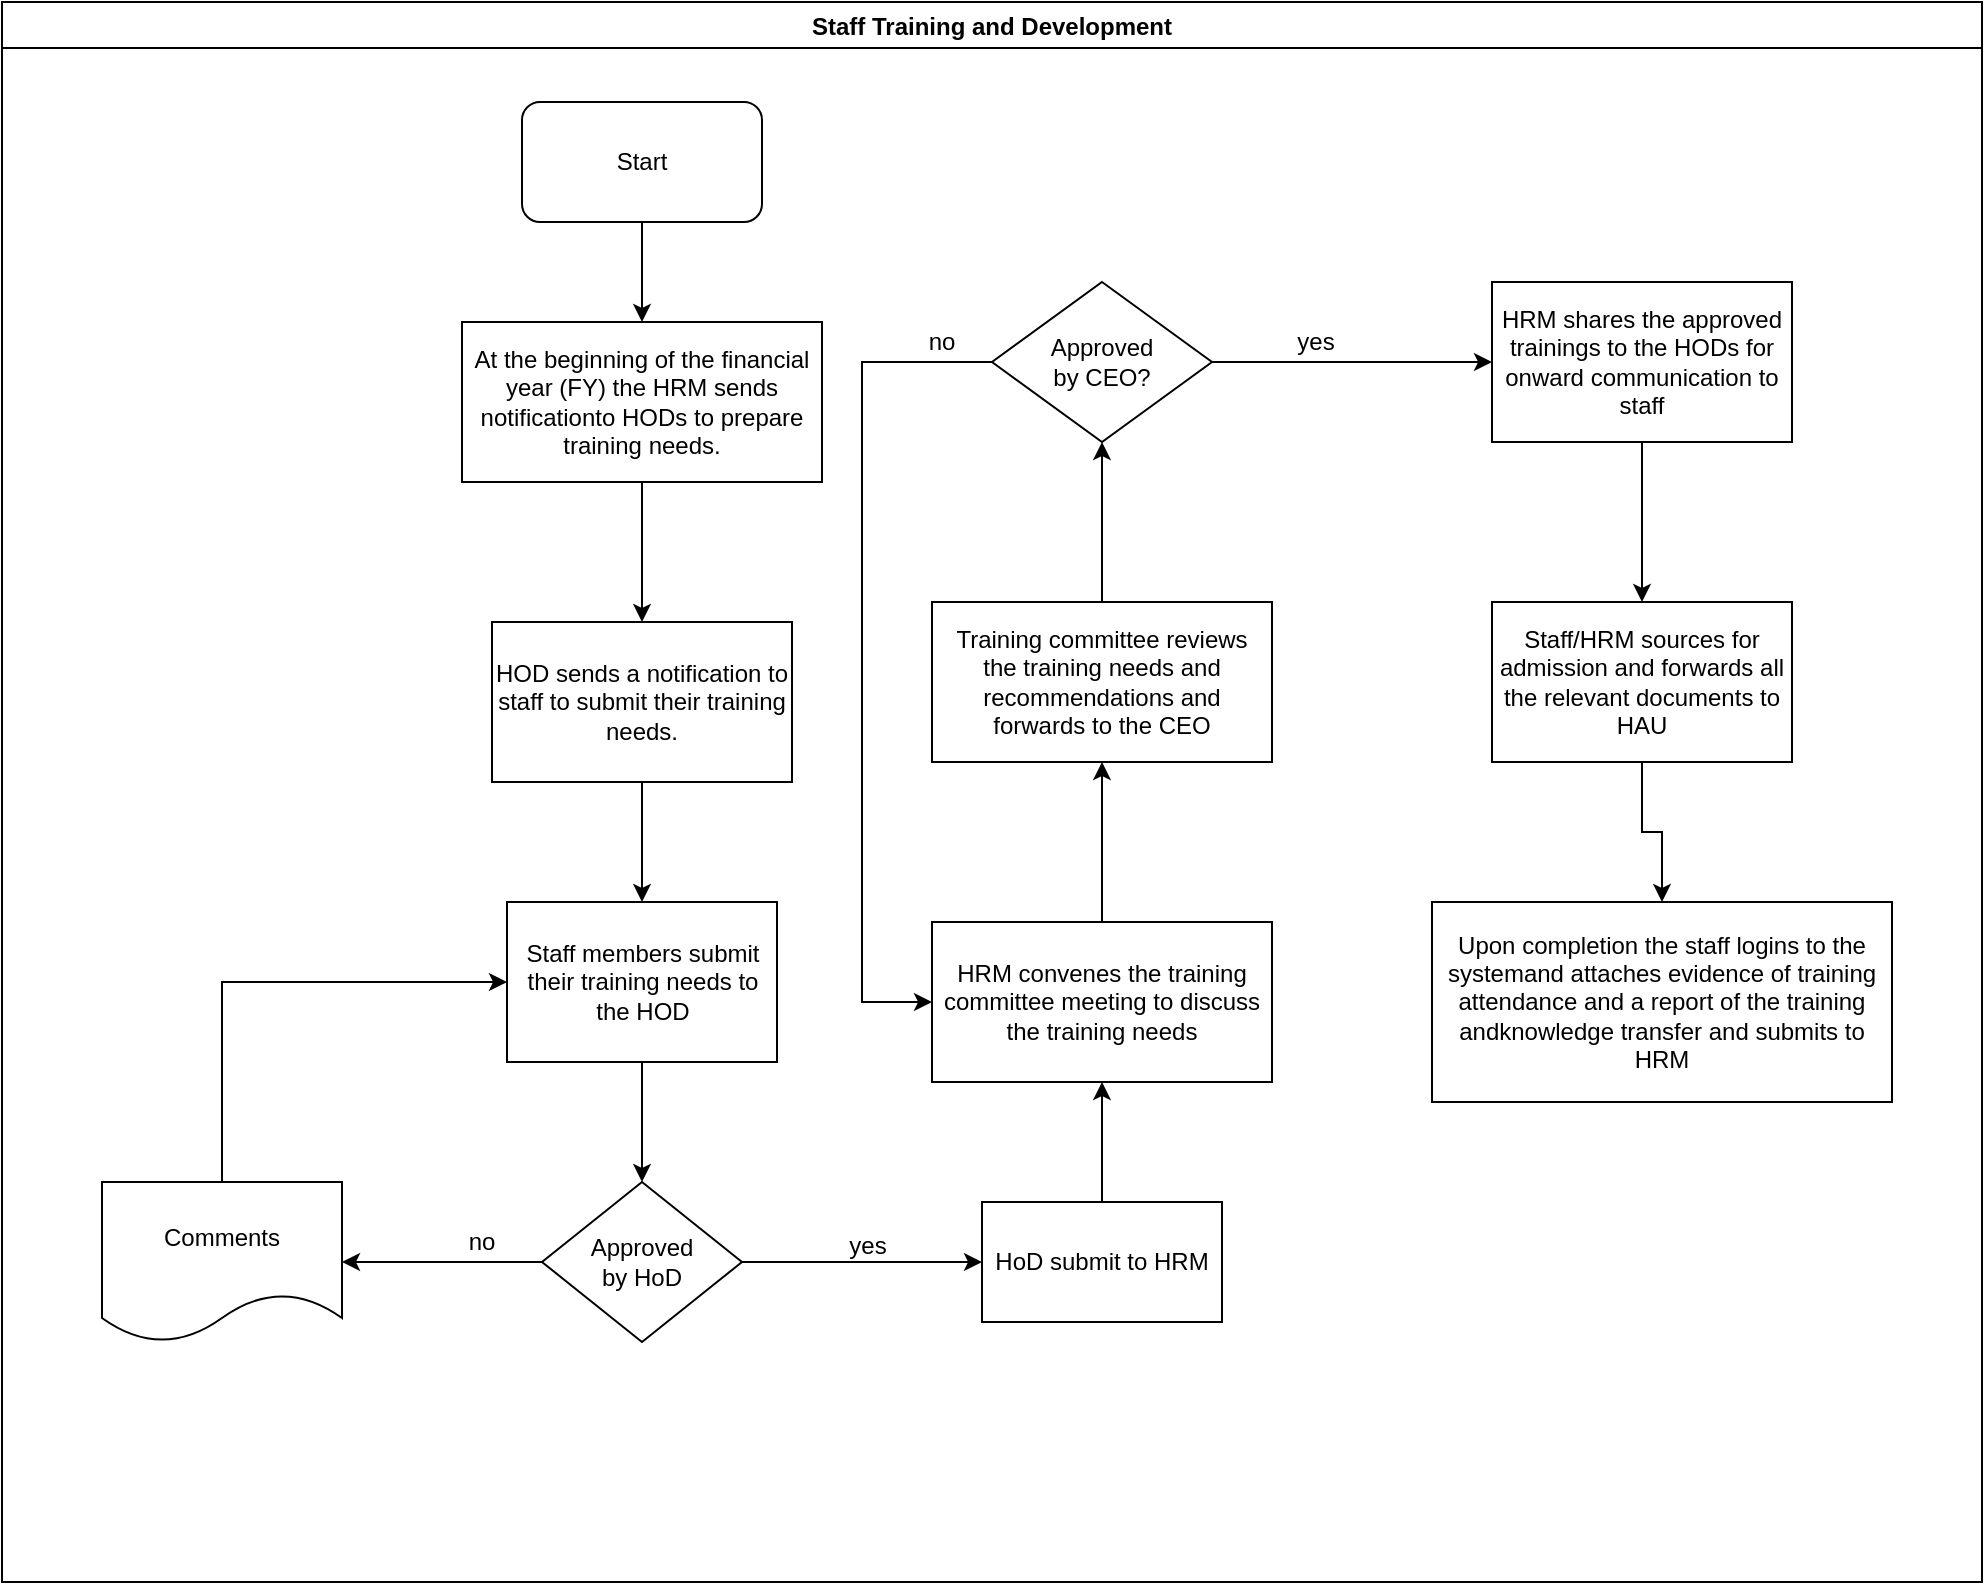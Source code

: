 <mxfile version="14.9.3" type="github">
  <diagram id="8RQdaqb4-Wvy7M-p6WN6" name="Page-1">
    <mxGraphModel dx="1038" dy="508" grid="1" gridSize="10" guides="1" tooltips="1" connect="1" arrows="1" fold="1" page="1" pageScale="1" pageWidth="1169" pageHeight="827" math="0" shadow="0">
      <root>
        <mxCell id="0" />
        <mxCell id="1" parent="0" />
        <mxCell id="pk6nwwlZHEK9yg3PulME-1" value="Staff Training and Development " style="swimlane;" vertex="1" parent="1">
          <mxGeometry x="20" y="20" width="990" height="790" as="geometry" />
        </mxCell>
        <mxCell id="pk6nwwlZHEK9yg3PulME-2" value="Start" style="rounded=1;whiteSpace=wrap;html=1;" vertex="1" parent="pk6nwwlZHEK9yg3PulME-1">
          <mxGeometry x="260" y="50" width="120" height="60" as="geometry" />
        </mxCell>
        <mxCell id="pk6nwwlZHEK9yg3PulME-7" value="" style="edgeStyle=orthogonalEdgeStyle;rounded=0;orthogonalLoop=1;jettySize=auto;html=1;" edge="1" parent="pk6nwwlZHEK9yg3PulME-1" source="pk6nwwlZHEK9yg3PulME-5" target="pk6nwwlZHEK9yg3PulME-6">
          <mxGeometry relative="1" as="geometry" />
        </mxCell>
        <mxCell id="pk6nwwlZHEK9yg3PulME-5" value="&lt;span lang=&quot;EN-GB&quot;&gt;At the beginning of the financial year (FY) the HRM sends notificationto HODs to &lt;span&gt;prepare&lt;/span&gt; training needs.&lt;/span&gt;" style="rounded=0;whiteSpace=wrap;html=1;" vertex="1" parent="pk6nwwlZHEK9yg3PulME-1">
          <mxGeometry x="230" y="160" width="180" height="80" as="geometry" />
        </mxCell>
        <mxCell id="pk6nwwlZHEK9yg3PulME-4" value="" style="edgeStyle=orthogonalEdgeStyle;rounded=0;orthogonalLoop=1;jettySize=auto;html=1;" edge="1" parent="pk6nwwlZHEK9yg3PulME-1" source="pk6nwwlZHEK9yg3PulME-2" target="pk6nwwlZHEK9yg3PulME-5">
          <mxGeometry relative="1" as="geometry">
            <mxPoint x="320" y="190" as="targetPoint" />
          </mxGeometry>
        </mxCell>
        <mxCell id="pk6nwwlZHEK9yg3PulME-9" value="" style="edgeStyle=orthogonalEdgeStyle;rounded=0;orthogonalLoop=1;jettySize=auto;html=1;" edge="1" parent="pk6nwwlZHEK9yg3PulME-1" source="pk6nwwlZHEK9yg3PulME-6" target="pk6nwwlZHEK9yg3PulME-8">
          <mxGeometry relative="1" as="geometry" />
        </mxCell>
        <mxCell id="pk6nwwlZHEK9yg3PulME-6" value="&lt;span lang=&quot;EN-GB&quot;&gt;HOD sends a notification to staff to submit their training needs.&lt;/span&gt;" style="rounded=0;whiteSpace=wrap;html=1;" vertex="1" parent="pk6nwwlZHEK9yg3PulME-1">
          <mxGeometry x="245" y="310" width="150" height="80" as="geometry" />
        </mxCell>
        <mxCell id="pk6nwwlZHEK9yg3PulME-8" value="&lt;span lang=&quot;EN-GB&quot;&gt;Staff members submit their training needs to the HOD&lt;/span&gt;" style="rounded=0;whiteSpace=wrap;html=1;" vertex="1" parent="pk6nwwlZHEK9yg3PulME-1">
          <mxGeometry x="252.5" y="450" width="135" height="80" as="geometry" />
        </mxCell>
        <mxCell id="pk6nwwlZHEK9yg3PulME-14" value="" style="edgeStyle=orthogonalEdgeStyle;rounded=0;orthogonalLoop=1;jettySize=auto;html=1;" edge="1" parent="pk6nwwlZHEK9yg3PulME-1" source="pk6nwwlZHEK9yg3PulME-12" target="pk6nwwlZHEK9yg3PulME-13">
          <mxGeometry relative="1" as="geometry" />
        </mxCell>
        <mxCell id="pk6nwwlZHEK9yg3PulME-19" value="" style="edgeStyle=orthogonalEdgeStyle;rounded=0;orthogonalLoop=1;jettySize=auto;html=1;" edge="1" parent="pk6nwwlZHEK9yg3PulME-1" source="pk6nwwlZHEK9yg3PulME-12" target="pk6nwwlZHEK9yg3PulME-18">
          <mxGeometry relative="1" as="geometry" />
        </mxCell>
        <mxCell id="pk6nwwlZHEK9yg3PulME-12" value="&lt;div&gt;Approved&lt;/div&gt;&lt;div&gt; by HoD&lt;/div&gt;" style="rhombus;whiteSpace=wrap;html=1;" vertex="1" parent="pk6nwwlZHEK9yg3PulME-1">
          <mxGeometry x="270" y="590" width="100" height="80" as="geometry" />
        </mxCell>
        <mxCell id="pk6nwwlZHEK9yg3PulME-11" value="" style="edgeStyle=orthogonalEdgeStyle;rounded=0;orthogonalLoop=1;jettySize=auto;html=1;" edge="1" parent="pk6nwwlZHEK9yg3PulME-1" source="pk6nwwlZHEK9yg3PulME-8" target="pk6nwwlZHEK9yg3PulME-12">
          <mxGeometry relative="1" as="geometry">
            <mxPoint x="320" y="610" as="targetPoint" />
          </mxGeometry>
        </mxCell>
        <mxCell id="pk6nwwlZHEK9yg3PulME-16" value="" style="edgeStyle=orthogonalEdgeStyle;rounded=0;orthogonalLoop=1;jettySize=auto;html=1;entryX=0;entryY=0.5;entryDx=0;entryDy=0;exitX=0.5;exitY=0;exitDx=0;exitDy=0;" edge="1" parent="pk6nwwlZHEK9yg3PulME-1" source="pk6nwwlZHEK9yg3PulME-13" target="pk6nwwlZHEK9yg3PulME-8">
          <mxGeometry relative="1" as="geometry">
            <mxPoint x="140" y="500" as="targetPoint" />
          </mxGeometry>
        </mxCell>
        <mxCell id="pk6nwwlZHEK9yg3PulME-13" value="Comments" style="shape=document;whiteSpace=wrap;html=1;boundedLbl=1;" vertex="1" parent="pk6nwwlZHEK9yg3PulME-1">
          <mxGeometry x="50" y="590" width="120" height="80" as="geometry" />
        </mxCell>
        <mxCell id="pk6nwwlZHEK9yg3PulME-17" value="no" style="text;html=1;strokeColor=none;fillColor=none;align=center;verticalAlign=middle;whiteSpace=wrap;rounded=0;" vertex="1" parent="pk6nwwlZHEK9yg3PulME-1">
          <mxGeometry x="220" y="610" width="40" height="20" as="geometry" />
        </mxCell>
        <mxCell id="pk6nwwlZHEK9yg3PulME-21" value="" style="edgeStyle=orthogonalEdgeStyle;rounded=0;orthogonalLoop=1;jettySize=auto;html=1;" edge="1" parent="pk6nwwlZHEK9yg3PulME-1" source="pk6nwwlZHEK9yg3PulME-18" target="pk6nwwlZHEK9yg3PulME-20">
          <mxGeometry relative="1" as="geometry" />
        </mxCell>
        <mxCell id="pk6nwwlZHEK9yg3PulME-18" value="HoD submit to HRM" style="whiteSpace=wrap;html=1;" vertex="1" parent="pk6nwwlZHEK9yg3PulME-1">
          <mxGeometry x="490" y="600" width="120" height="60" as="geometry" />
        </mxCell>
        <mxCell id="pk6nwwlZHEK9yg3PulME-24" value="" style="edgeStyle=orthogonalEdgeStyle;rounded=0;orthogonalLoop=1;jettySize=auto;html=1;" edge="1" parent="pk6nwwlZHEK9yg3PulME-1" source="pk6nwwlZHEK9yg3PulME-20" target="pk6nwwlZHEK9yg3PulME-23">
          <mxGeometry relative="1" as="geometry" />
        </mxCell>
        <mxCell id="pk6nwwlZHEK9yg3PulME-20" value="&lt;table&gt;&lt;tbody&gt;&lt;tr&gt;&lt;td&gt;&lt;p&gt;&lt;span lang=&quot;EN-GB&quot;&gt;HRM convenes the training committee meeting to discuss  the training needs&lt;/span&gt;&lt;/p&gt;&lt;/td&gt;&lt;/tr&gt;&lt;/tbody&gt;&lt;/table&gt;" style="whiteSpace=wrap;html=1;" vertex="1" parent="pk6nwwlZHEK9yg3PulME-1">
          <mxGeometry x="465" y="460" width="170" height="80" as="geometry" />
        </mxCell>
        <mxCell id="pk6nwwlZHEK9yg3PulME-23" value="&lt;table&gt;&lt;tbody&gt;&lt;tr&gt;&lt;td&gt;&lt;p&gt;&lt;span lang=&quot;EN-GB&quot;&gt;Training committee reviews the training needs and recommendations and forwards to the CEO&lt;/span&gt;&lt;/p&gt;&lt;/td&gt;&lt;/tr&gt;&lt;/tbody&gt;&lt;/table&gt;" style="whiteSpace=wrap;html=1;" vertex="1" parent="pk6nwwlZHEK9yg3PulME-1">
          <mxGeometry x="465" y="300" width="170" height="80" as="geometry" />
        </mxCell>
        <mxCell id="pk6nwwlZHEK9yg3PulME-29" value="" style="edgeStyle=orthogonalEdgeStyle;rounded=0;orthogonalLoop=1;jettySize=auto;html=1;exitX=1;exitY=0.5;exitDx=0;exitDy=0;" edge="1" parent="pk6nwwlZHEK9yg3PulME-1" source="pk6nwwlZHEK9yg3PulME-27" target="pk6nwwlZHEK9yg3PulME-28">
          <mxGeometry relative="1" as="geometry">
            <mxPoint x="670" y="175" as="sourcePoint" />
          </mxGeometry>
        </mxCell>
        <mxCell id="pk6nwwlZHEK9yg3PulME-30" value="" style="edgeStyle=orthogonalEdgeStyle;rounded=0;orthogonalLoop=1;jettySize=auto;html=1;entryX=0;entryY=0.5;entryDx=0;entryDy=0;" edge="1" parent="pk6nwwlZHEK9yg3PulME-1" source="pk6nwwlZHEK9yg3PulME-27" target="pk6nwwlZHEK9yg3PulME-20">
          <mxGeometry relative="1" as="geometry">
            <Array as="points">
              <mxPoint x="430" y="180" />
              <mxPoint x="430" y="500" />
            </Array>
          </mxGeometry>
        </mxCell>
        <mxCell id="pk6nwwlZHEK9yg3PulME-27" value="&lt;div&gt;Approved&lt;/div&gt;&lt;div&gt; by CEO?&lt;/div&gt;" style="rhombus;whiteSpace=wrap;html=1;" vertex="1" parent="pk6nwwlZHEK9yg3PulME-1">
          <mxGeometry x="495" y="140" width="110" height="80" as="geometry" />
        </mxCell>
        <mxCell id="pk6nwwlZHEK9yg3PulME-26" value="" style="edgeStyle=orthogonalEdgeStyle;rounded=0;orthogonalLoop=1;jettySize=auto;html=1;" edge="1" parent="pk6nwwlZHEK9yg3PulME-1" source="pk6nwwlZHEK9yg3PulME-23" target="pk6nwwlZHEK9yg3PulME-27">
          <mxGeometry relative="1" as="geometry">
            <mxPoint x="550" y="220" as="targetPoint" />
          </mxGeometry>
        </mxCell>
        <mxCell id="pk6nwwlZHEK9yg3PulME-34" value="" style="edgeStyle=orthogonalEdgeStyle;rounded=0;orthogonalLoop=1;jettySize=auto;html=1;" edge="1" parent="pk6nwwlZHEK9yg3PulME-1" source="pk6nwwlZHEK9yg3PulME-28" target="pk6nwwlZHEK9yg3PulME-33">
          <mxGeometry relative="1" as="geometry" />
        </mxCell>
        <mxCell id="pk6nwwlZHEK9yg3PulME-28" value="&lt;span lang=&quot;EN-GB&quot;&gt;HRM shares the approved trainings to the HODs for onward communication to staff&lt;/span&gt;" style="whiteSpace=wrap;html=1;" vertex="1" parent="pk6nwwlZHEK9yg3PulME-1">
          <mxGeometry x="745" y="140" width="150" height="80" as="geometry" />
        </mxCell>
        <mxCell id="pk6nwwlZHEK9yg3PulME-36" value="" style="edgeStyle=orthogonalEdgeStyle;rounded=0;orthogonalLoop=1;jettySize=auto;html=1;" edge="1" parent="pk6nwwlZHEK9yg3PulME-1" source="pk6nwwlZHEK9yg3PulME-33" target="pk6nwwlZHEK9yg3PulME-35">
          <mxGeometry relative="1" as="geometry" />
        </mxCell>
        <mxCell id="pk6nwwlZHEK9yg3PulME-33" value="&lt;span lang=&quot;EN-GB&quot;&gt;Staff/HRM sources for admission and forwards all the relevant documents to HAU&lt;/span&gt;" style="whiteSpace=wrap;html=1;" vertex="1" parent="pk6nwwlZHEK9yg3PulME-1">
          <mxGeometry x="745" y="300" width="150" height="80" as="geometry" />
        </mxCell>
        <mxCell id="pk6nwwlZHEK9yg3PulME-35" value="&lt;span lang=&quot;EN-GB&quot;&gt;Upon completion the staff logins to the systemand attaches evidence of training attendance and a report of the training andknowledge transfer and submits to HRM&lt;/span&gt;" style="whiteSpace=wrap;html=1;" vertex="1" parent="pk6nwwlZHEK9yg3PulME-1">
          <mxGeometry x="715" y="450" width="230" height="100" as="geometry" />
        </mxCell>
        <mxCell id="pk6nwwlZHEK9yg3PulME-32" value="yes" style="text;html=1;strokeColor=none;fillColor=none;align=center;verticalAlign=middle;whiteSpace=wrap;rounded=0;" vertex="1" parent="pk6nwwlZHEK9yg3PulME-1">
          <mxGeometry x="637" y="160" width="40" height="20" as="geometry" />
        </mxCell>
        <mxCell id="pk6nwwlZHEK9yg3PulME-22" value="yes" style="text;html=1;strokeColor=none;fillColor=none;align=center;verticalAlign=middle;whiteSpace=wrap;rounded=0;" vertex="1" parent="1">
          <mxGeometry x="433" y="632" width="40" height="20" as="geometry" />
        </mxCell>
        <mxCell id="pk6nwwlZHEK9yg3PulME-31" value="no" style="text;html=1;strokeColor=none;fillColor=none;align=center;verticalAlign=middle;whiteSpace=wrap;rounded=0;" vertex="1" parent="1">
          <mxGeometry x="470" y="180" width="40" height="20" as="geometry" />
        </mxCell>
      </root>
    </mxGraphModel>
  </diagram>
</mxfile>

